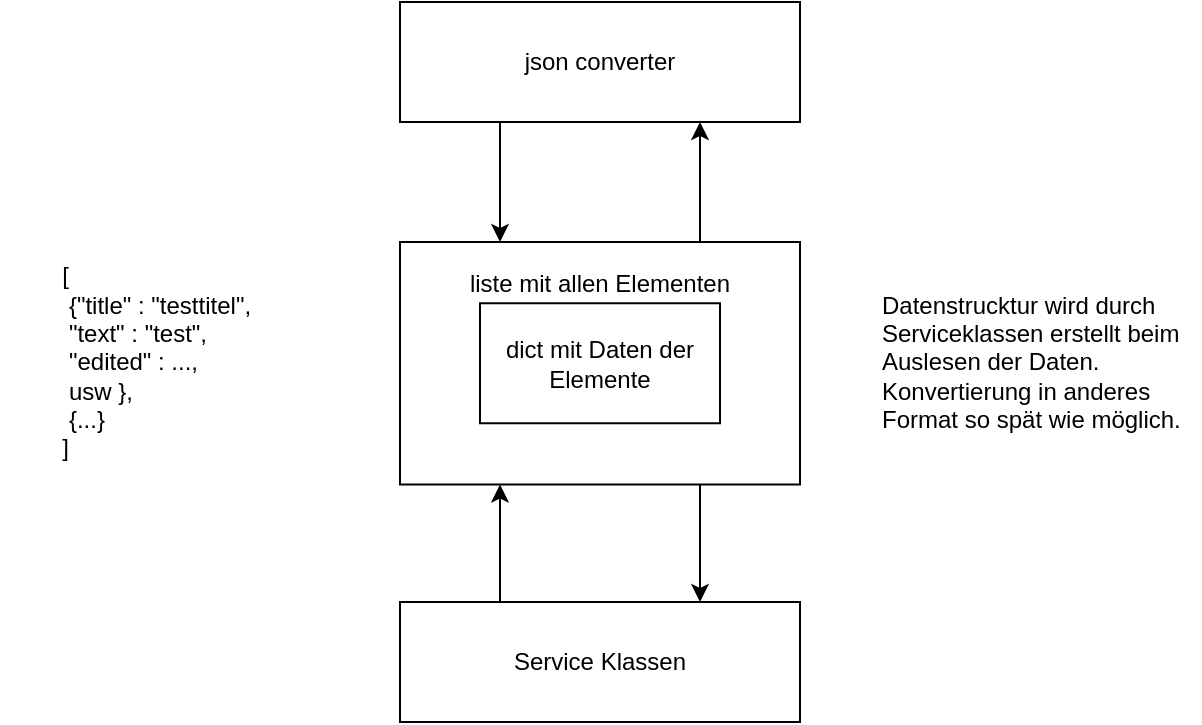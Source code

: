 <mxfile version="13.0.3" type="device"><diagram id="beBzVt345TGNQ9z4BVxt" name="Page-1"><mxGraphModel dx="1089" dy="964" grid="1" gridSize="10" guides="1" tooltips="1" connect="1" arrows="1" fold="1" page="1" pageScale="1" pageWidth="827" pageHeight="1169" math="0" shadow="0"><root><mxCell id="0"/><mxCell id="1" parent="0"/><mxCell id="wartclccwgGsmZX_pbpx-14" style="edgeStyle=orthogonalEdgeStyle;rounded=0;orthogonalLoop=1;jettySize=auto;html=1;exitX=0.75;exitY=1;exitDx=0;exitDy=0;entryX=0.75;entryY=0;entryDx=0;entryDy=0;" edge="1" parent="1" source="wartclccwgGsmZX_pbpx-3" target="wartclccwgGsmZX_pbpx-7"><mxGeometry relative="1" as="geometry"/></mxCell><mxCell id="wartclccwgGsmZX_pbpx-16" style="edgeStyle=orthogonalEdgeStyle;rounded=0;orthogonalLoop=1;jettySize=auto;html=1;exitX=0.75;exitY=0;exitDx=0;exitDy=0;entryX=0.75;entryY=1;entryDx=0;entryDy=0;" edge="1" parent="1" source="wartclccwgGsmZX_pbpx-3" target="wartclccwgGsmZX_pbpx-6"><mxGeometry relative="1" as="geometry"/></mxCell><mxCell id="wartclccwgGsmZX_pbpx-3" value="" style="rounded=0;whiteSpace=wrap;html=1;align=center;" vertex="1" parent="1"><mxGeometry x="320" y="440" width="200" height="121.25" as="geometry"/></mxCell><mxCell id="wartclccwgGsmZX_pbpx-1" value="dict mit Daten der Elemente" style="rounded=0;whiteSpace=wrap;html=1;" vertex="1" parent="1"><mxGeometry x="360" y="470.63" width="120" height="60" as="geometry"/></mxCell><mxCell id="wartclccwgGsmZX_pbpx-4" value="liste mit allen Elementen" style="text;html=1;strokeColor=none;fillColor=none;align=center;verticalAlign=middle;whiteSpace=wrap;rounded=0;" vertex="1" parent="1"><mxGeometry x="350" y="450.63" width="140" height="20" as="geometry"/></mxCell><mxCell id="wartclccwgGsmZX_pbpx-17" style="edgeStyle=orthogonalEdgeStyle;rounded=0;orthogonalLoop=1;jettySize=auto;html=1;exitX=0.25;exitY=1;exitDx=0;exitDy=0;entryX=0.25;entryY=0;entryDx=0;entryDy=0;" edge="1" parent="1" source="wartclccwgGsmZX_pbpx-6" target="wartclccwgGsmZX_pbpx-3"><mxGeometry relative="1" as="geometry"/></mxCell><mxCell id="wartclccwgGsmZX_pbpx-6" value="json converter" style="rounded=0;whiteSpace=wrap;html=1;" vertex="1" parent="1"><mxGeometry x="320" y="320" width="200" height="60" as="geometry"/></mxCell><mxCell id="wartclccwgGsmZX_pbpx-15" style="edgeStyle=orthogonalEdgeStyle;rounded=0;orthogonalLoop=1;jettySize=auto;html=1;exitX=0.25;exitY=0;exitDx=0;exitDy=0;entryX=0.25;entryY=1;entryDx=0;entryDy=0;" edge="1" parent="1" source="wartclccwgGsmZX_pbpx-7" target="wartclccwgGsmZX_pbpx-3"><mxGeometry relative="1" as="geometry"/></mxCell><mxCell id="wartclccwgGsmZX_pbpx-7" value="Service Klassen" style="rounded=0;whiteSpace=wrap;html=1;" vertex="1" parent="1"><mxGeometry x="320" y="620" width="200" height="60" as="geometry"/></mxCell><mxCell id="wartclccwgGsmZX_pbpx-20" value="&lt;div style=&quot;text-align: left&quot;&gt;&lt;span&gt;[&lt;/span&gt;&lt;/div&gt;&lt;div style=&quot;text-align: left&quot;&gt;&lt;span&gt;&amp;nbsp;{&quot;title&quot; : &quot;testtitel&quot;,&amp;nbsp;&lt;/span&gt;&lt;/div&gt;&lt;div style=&quot;text-align: left&quot;&gt;&lt;span&gt;&amp;nbsp;&quot;text&quot; : &quot;test&quot;,&amp;nbsp;&lt;/span&gt;&lt;/div&gt;&lt;div style=&quot;text-align: left&quot;&gt;&lt;span&gt;&amp;nbsp;&quot;edited&quot; : ...,&amp;nbsp;&lt;/span&gt;&lt;/div&gt;&lt;div style=&quot;text-align: left&quot;&gt;&lt;span&gt;&amp;nbsp;usw&amp;nbsp;&lt;/span&gt;&lt;span&gt;},&amp;nbsp;&lt;/span&gt;&lt;/div&gt;&lt;div style=&quot;text-align: left&quot;&gt;&lt;span&gt;&amp;nbsp;{...}&lt;/span&gt;&lt;/div&gt;&lt;div style=&quot;text-align: left&quot;&gt;&lt;span&gt;]&lt;/span&gt;&lt;/div&gt;" style="text;html=1;strokeColor=none;fillColor=none;align=center;verticalAlign=middle;whiteSpace=wrap;rounded=0;" vertex="1" parent="1"><mxGeometry x="120" y="440" width="160" height="120" as="geometry"/></mxCell><mxCell id="wartclccwgGsmZX_pbpx-21" value="&lt;div style=&quot;text-align: left&quot;&gt;&lt;span&gt;Datenstrucktur wird durch Serviceklassen erstellt beim Auslesen der Daten.&amp;nbsp;&lt;/span&gt;&lt;/div&gt;&lt;div style=&quot;text-align: left&quot;&gt;&lt;span&gt;Konvertierung in anderes Format so spät wie möglich.&lt;/span&gt;&lt;/div&gt;" style="text;html=1;strokeColor=none;fillColor=none;align=center;verticalAlign=middle;whiteSpace=wrap;rounded=0;" vertex="1" parent="1"><mxGeometry x="560" y="440" width="160" height="120" as="geometry"/></mxCell></root></mxGraphModel></diagram></mxfile>